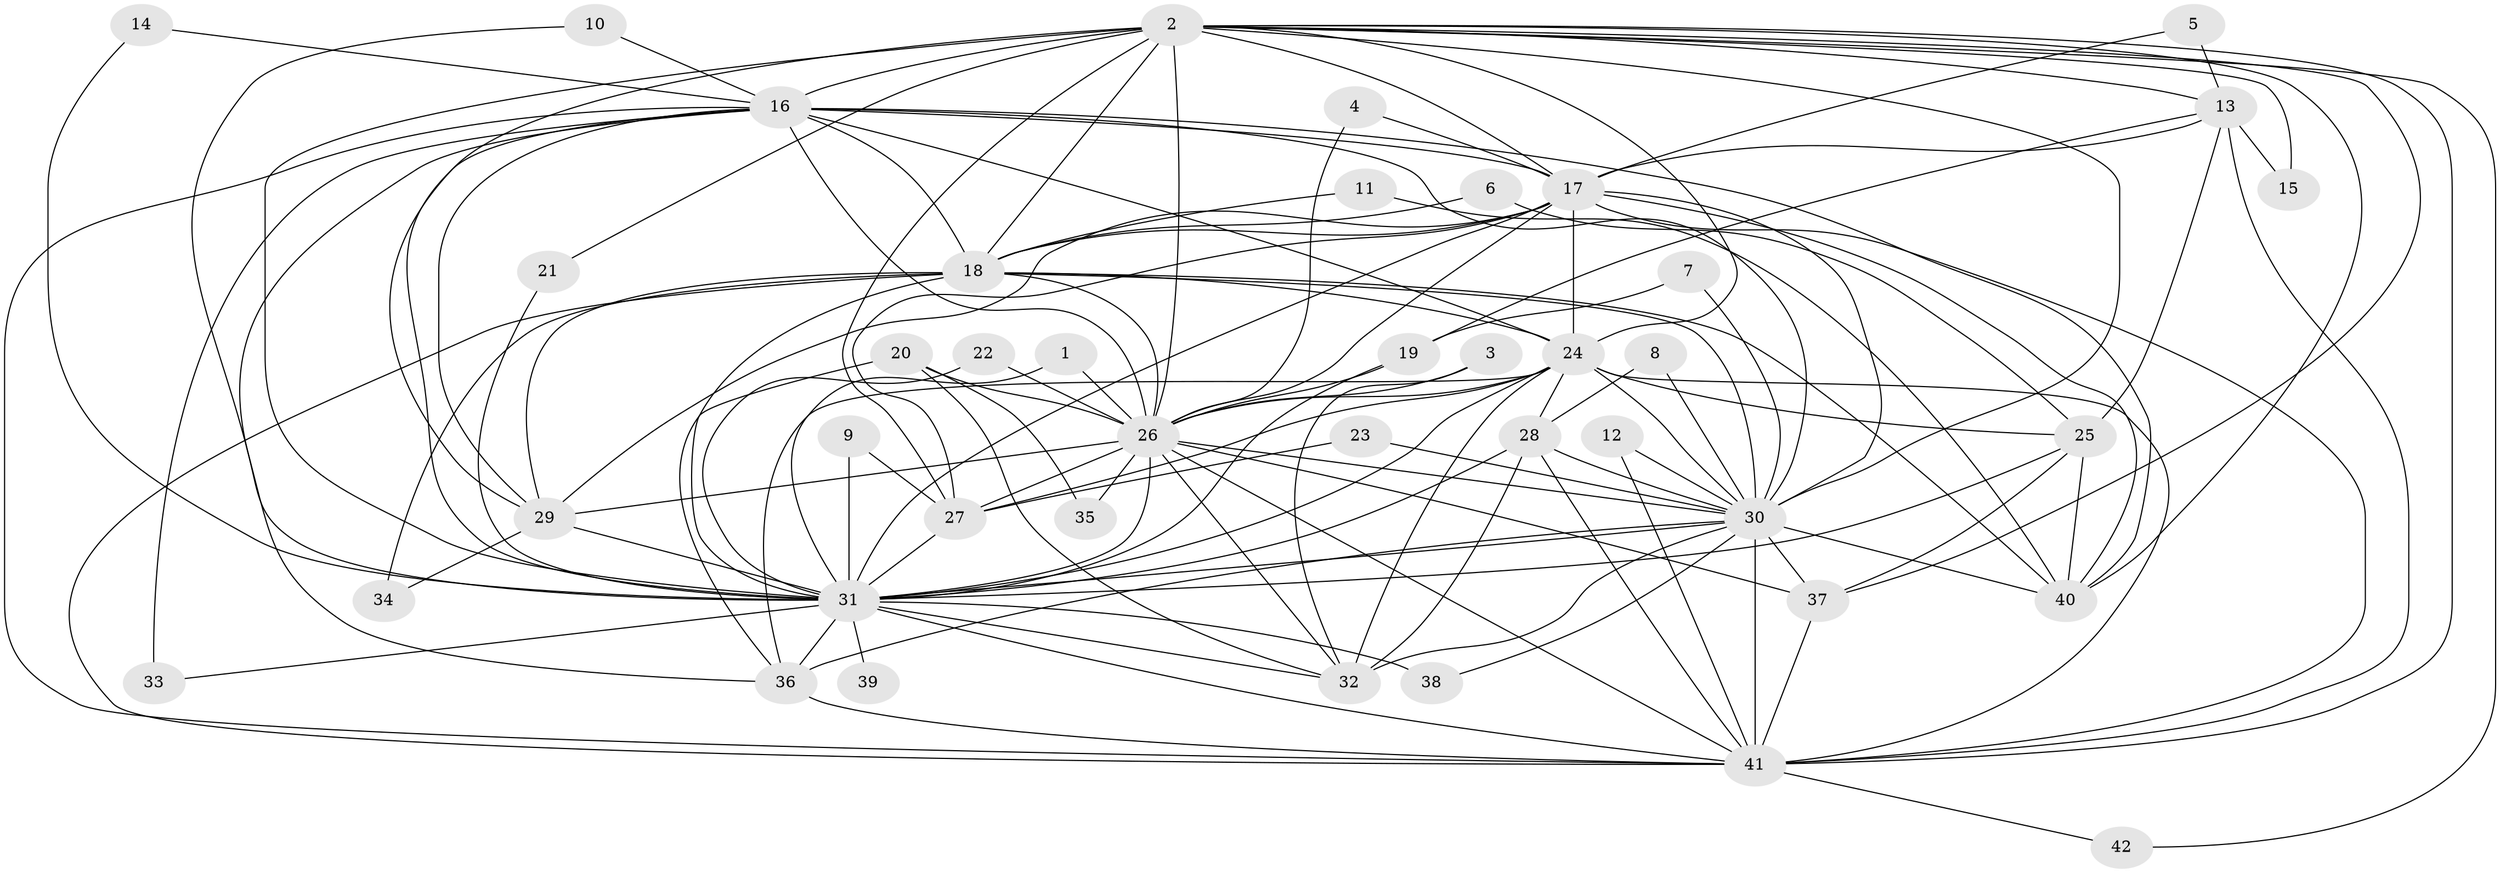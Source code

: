 // original degree distribution, {15: 0.011904761904761904, 14: 0.011904761904761904, 16: 0.03571428571428571, 18: 0.023809523809523808, 22: 0.011904761904761904, 17: 0.011904761904761904, 25: 0.011904761904761904, 2: 0.5714285714285714, 6: 0.011904761904761904, 5: 0.047619047619047616, 7: 0.047619047619047616, 3: 0.15476190476190477, 8: 0.011904761904761904, 4: 0.03571428571428571}
// Generated by graph-tools (version 1.1) at 2025/25/03/09/25 03:25:42]
// undirected, 42 vertices, 127 edges
graph export_dot {
graph [start="1"]
  node [color=gray90,style=filled];
  1;
  2;
  3;
  4;
  5;
  6;
  7;
  8;
  9;
  10;
  11;
  12;
  13;
  14;
  15;
  16;
  17;
  18;
  19;
  20;
  21;
  22;
  23;
  24;
  25;
  26;
  27;
  28;
  29;
  30;
  31;
  32;
  33;
  34;
  35;
  36;
  37;
  38;
  39;
  40;
  41;
  42;
  1 -- 26 [weight=1.0];
  1 -- 31 [weight=1.0];
  2 -- 13 [weight=1.0];
  2 -- 15 [weight=1.0];
  2 -- 16 [weight=2.0];
  2 -- 17 [weight=2.0];
  2 -- 18 [weight=2.0];
  2 -- 21 [weight=1.0];
  2 -- 24 [weight=2.0];
  2 -- 26 [weight=3.0];
  2 -- 27 [weight=1.0];
  2 -- 29 [weight=2.0];
  2 -- 30 [weight=2.0];
  2 -- 31 [weight=3.0];
  2 -- 37 [weight=1.0];
  2 -- 40 [weight=1.0];
  2 -- 41 [weight=2.0];
  2 -- 42 [weight=1.0];
  3 -- 26 [weight=1.0];
  3 -- 32 [weight=1.0];
  4 -- 17 [weight=1.0];
  4 -- 26 [weight=1.0];
  5 -- 13 [weight=1.0];
  5 -- 17 [weight=1.0];
  6 -- 18 [weight=1.0];
  6 -- 25 [weight=1.0];
  7 -- 19 [weight=1.0];
  7 -- 30 [weight=1.0];
  8 -- 28 [weight=1.0];
  8 -- 30 [weight=1.0];
  9 -- 27 [weight=1.0];
  9 -- 31 [weight=1.0];
  10 -- 16 [weight=1.0];
  10 -- 31 [weight=1.0];
  11 -- 18 [weight=1.0];
  11 -- 40 [weight=1.0];
  12 -- 30 [weight=1.0];
  12 -- 41 [weight=1.0];
  13 -- 15 [weight=1.0];
  13 -- 17 [weight=1.0];
  13 -- 19 [weight=1.0];
  13 -- 25 [weight=1.0];
  13 -- 41 [weight=1.0];
  14 -- 16 [weight=1.0];
  14 -- 31 [weight=1.0];
  16 -- 17 [weight=2.0];
  16 -- 18 [weight=1.0];
  16 -- 24 [weight=1.0];
  16 -- 26 [weight=1.0];
  16 -- 29 [weight=1.0];
  16 -- 30 [weight=1.0];
  16 -- 31 [weight=1.0];
  16 -- 33 [weight=2.0];
  16 -- 36 [weight=1.0];
  16 -- 40 [weight=1.0];
  16 -- 41 [weight=1.0];
  17 -- 18 [weight=1.0];
  17 -- 24 [weight=1.0];
  17 -- 26 [weight=1.0];
  17 -- 27 [weight=2.0];
  17 -- 29 [weight=1.0];
  17 -- 30 [weight=1.0];
  17 -- 31 [weight=1.0];
  17 -- 40 [weight=1.0];
  17 -- 41 [weight=1.0];
  18 -- 24 [weight=1.0];
  18 -- 26 [weight=1.0];
  18 -- 29 [weight=1.0];
  18 -- 30 [weight=1.0];
  18 -- 31 [weight=2.0];
  18 -- 34 [weight=1.0];
  18 -- 40 [weight=1.0];
  18 -- 41 [weight=2.0];
  19 -- 26 [weight=1.0];
  19 -- 31 [weight=2.0];
  20 -- 26 [weight=1.0];
  20 -- 32 [weight=1.0];
  20 -- 35 [weight=1.0];
  20 -- 36 [weight=1.0];
  21 -- 31 [weight=1.0];
  22 -- 26 [weight=1.0];
  22 -- 31 [weight=1.0];
  23 -- 27 [weight=1.0];
  23 -- 30 [weight=1.0];
  24 -- 25 [weight=2.0];
  24 -- 26 [weight=1.0];
  24 -- 27 [weight=1.0];
  24 -- 28 [weight=1.0];
  24 -- 30 [weight=1.0];
  24 -- 31 [weight=1.0];
  24 -- 32 [weight=1.0];
  24 -- 36 [weight=1.0];
  24 -- 41 [weight=2.0];
  25 -- 31 [weight=1.0];
  25 -- 37 [weight=1.0];
  25 -- 40 [weight=1.0];
  26 -- 27 [weight=1.0];
  26 -- 29 [weight=1.0];
  26 -- 30 [weight=1.0];
  26 -- 31 [weight=1.0];
  26 -- 32 [weight=1.0];
  26 -- 35 [weight=1.0];
  26 -- 37 [weight=1.0];
  26 -- 41 [weight=2.0];
  27 -- 31 [weight=1.0];
  28 -- 30 [weight=1.0];
  28 -- 31 [weight=1.0];
  28 -- 32 [weight=1.0];
  28 -- 41 [weight=1.0];
  29 -- 31 [weight=1.0];
  29 -- 34 [weight=1.0];
  30 -- 31 [weight=1.0];
  30 -- 32 [weight=1.0];
  30 -- 36 [weight=1.0];
  30 -- 37 [weight=1.0];
  30 -- 38 [weight=1.0];
  30 -- 40 [weight=1.0];
  30 -- 41 [weight=2.0];
  31 -- 32 [weight=1.0];
  31 -- 33 [weight=1.0];
  31 -- 36 [weight=1.0];
  31 -- 38 [weight=1.0];
  31 -- 39 [weight=1.0];
  31 -- 41 [weight=1.0];
  36 -- 41 [weight=1.0];
  37 -- 41 [weight=1.0];
  41 -- 42 [weight=1.0];
}
